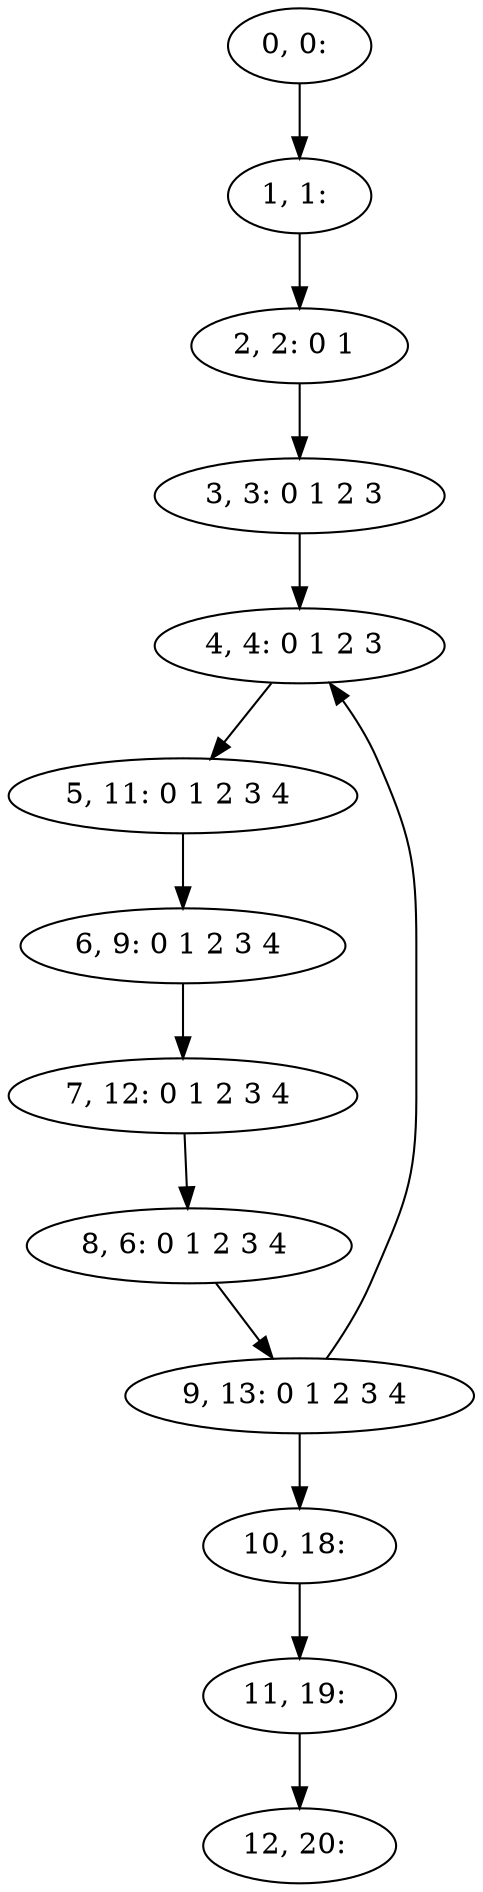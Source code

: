 digraph G {
0[label="0, 0: "];
1[label="1, 1: "];
2[label="2, 2: 0 1 "];
3[label="3, 3: 0 1 2 3 "];
4[label="4, 4: 0 1 2 3 "];
5[label="5, 11: 0 1 2 3 4 "];
6[label="6, 9: 0 1 2 3 4 "];
7[label="7, 12: 0 1 2 3 4 "];
8[label="8, 6: 0 1 2 3 4 "];
9[label="9, 13: 0 1 2 3 4 "];
10[label="10, 18: "];
11[label="11, 19: "];
12[label="12, 20: "];
0->1 ;
1->2 ;
2->3 ;
3->4 ;
4->5 ;
5->6 ;
6->7 ;
7->8 ;
8->9 ;
9->10 ;
9->4 ;
10->11 ;
11->12 ;
}
